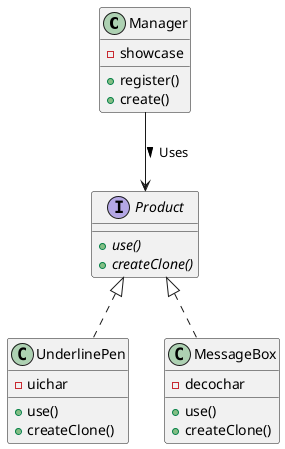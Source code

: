 @startuml Prototype
class Manager {
    -showcase

    +register()
    +create()
}

interface Product {
    {abstract} +use()
    {abstract} +createClone()
}

class UnderlinePen implements Product {
    -uichar

    +use()
    +createClone()
}

class MessageBox implements Product {
    -decochar
    
    +use()
    +createClone()
}

Manager --> Product : Uses >
@enduml